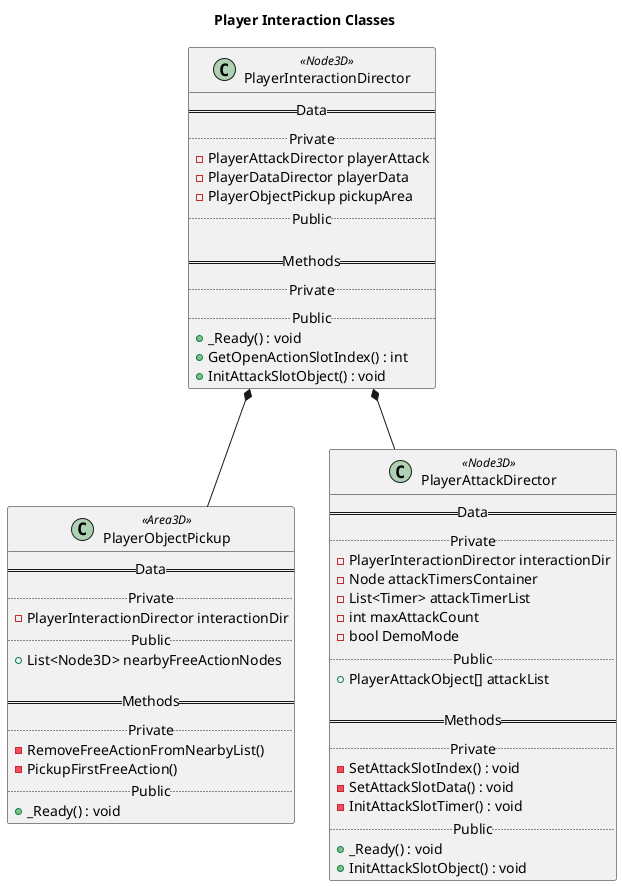 @startuml Player Interaction Classes
title Player Interaction Classes

class PlayerInteractionDirector <<Node3D>>{
    == Data ==
    .. Private ..
    - PlayerAttackDirector playerAttack
    - PlayerDataDirector playerData
    - PlayerObjectPickup pickupArea
    .. Public ..

    == Methods ==
    .. Private ..
    .. Public ..
    + _Ready() : void
    + GetOpenActionSlotIndex() : int
    + InitAttackSlotObject() : void
}

class PlayerObjectPickup <<Area3D>> {
    == Data ==
    .. Private ..
    - PlayerInteractionDirector interactionDir
    .. Public ..
    + List<Node3D> nearbyFreeActionNodes

    == Methods ==
    .. Private ..
    - RemoveFreeActionFromNearbyList()
    - PickupFirstFreeAction()
    .. Public ..
    + _Ready() : void
}

class PlayerAttackDirector <<Node3D>> {
    == Data ==
    .. Private ..
    - PlayerInteractionDirector interactionDir
    - Node attackTimersContainer
    - List<Timer> attackTimerList
    - int maxAttackCount
    - bool DemoMode
    .. Public ..
    + PlayerAttackObject[] attackList

    == Methods ==
    .. Private ..
    - SetAttackSlotIndex() : void
    - SetAttackSlotData() : void
    - InitAttackSlotTimer() : void
    .. Public ..
    + _Ready() : void
    + InitAttackSlotObject() : void
}

PlayerInteractionDirector *-- PlayerObjectPickup
PlayerInteractionDirector *-- PlayerAttackDirector


@enduml